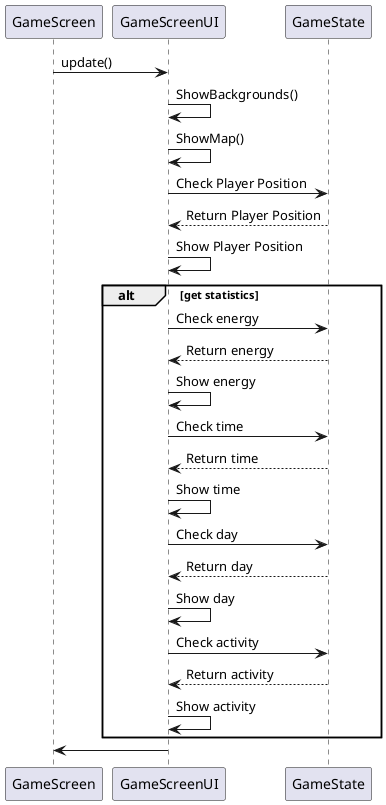 @startuml

GameScreen -> GameScreenUI: update()
GameScreenUI -> GameScreenUI: ShowBackgrounds()
GameScreenUI -> GameScreenUI: ShowMap()
GameScreenUI -> GameState: Check Player Position
GameState --> GameScreenUI: Return Player Position
GameScreenUI -> GameScreenUI: Show Player Position
alt get statistics
	GameScreenUI -> GameState: Check energy
	GameState --> GameScreenUI: Return energy
	GameScreenUI -> GameScreenUI: Show energy
	GameScreenUI -> GameState: Check time
	GameState --> GameScreenUI: Return time
	GameScreenUI -> GameScreenUI: Show time
	GameScreenUI -> GameState: Check day
	GameState --> GameScreenUI: Return day
	GameScreenUI -> GameScreenUI: Show day
	GameScreenUI -> GameState: Check activity
	GameState --> GameScreenUI: Return activity
	GameScreenUI -> GameScreenUI: Show activity
end
GameScreenUI -> GameScreen

@enduml
